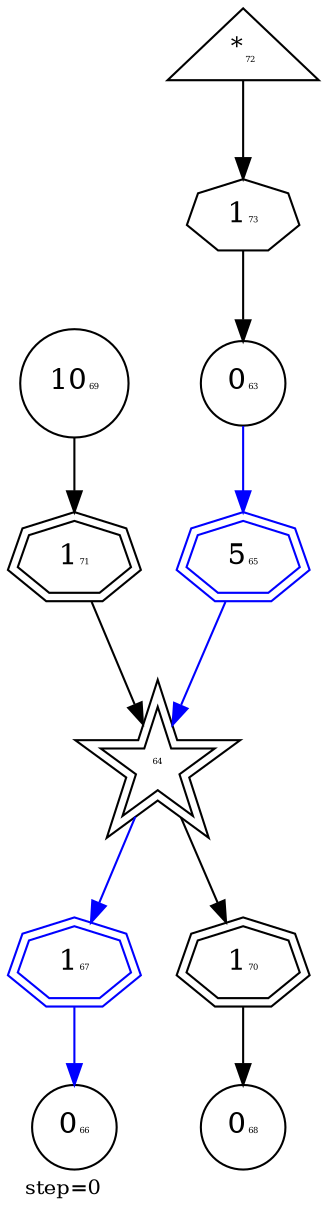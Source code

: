digraph {
  graph  [labelloc=bottom,labeljust=left,fontsize="10",label="step=0"];
  "63" [shape=circle,peripheries="1",label=<0<FONT POINT-SIZE='4'>63</FONT>>,labelfontcolor=black,color=black];
  "64" [shape=star,peripheries="2",label=<<FONT POINT-SIZE='4'>64</FONT>>,labelfontcolor=black,color=black];
  "66" [shape=circle,peripheries="1",label=<0<FONT POINT-SIZE='4'>66</FONT>>,labelfontcolor=black,color=black];
  "68" [shape=circle,peripheries="1",label=<0<FONT POINT-SIZE='4'>68</FONT>>,labelfontcolor=black,color=black];
  "69" [shape=circle,peripheries="1",label=<10<FONT POINT-SIZE='4'>69</FONT>>,labelfontcolor=Black,color=black];
  "72" [shape=triangle,peripheries="1",label=<<SUP>*</SUP><FONT POINT-SIZE='4'>72</FONT>>,labelfontcolor=black,color=black];
  "65" [label=<5<FONT POINT-SIZE='4'>65</FONT>>,peripheries="2",color=Blue,shape=septagon];
  "63" -> "65" [color=Blue];
  "65" -> "64" [color=Blue];
  "67" [label=<1<FONT POINT-SIZE='4'>67</FONT>>,peripheries="2",color=Blue,shape=septagon];
  "64" -> "67" [color=Blue];
  "67" -> "66" [color=Blue];
  "70" [label=<1<FONT POINT-SIZE='4'>70</FONT>>,peripheries="2",color=Black,shape=septagon];
  "64" -> "70" [color=Black];
  "70" -> "68" [color=Black];
  "71" [label=<1<FONT POINT-SIZE='4'>71</FONT>>,peripheries="2",color=Black,shape=septagon];
  "69" -> "71" [color=Black];
  "71" -> "64" [color=Black];
  "73" [label=<1<FONT POINT-SIZE='4'>73</FONT>>,peripheries="1",color=black,shape=septagon];
  "72" -> "73" [color=black];
  "73" -> "63" [color=black];
}
